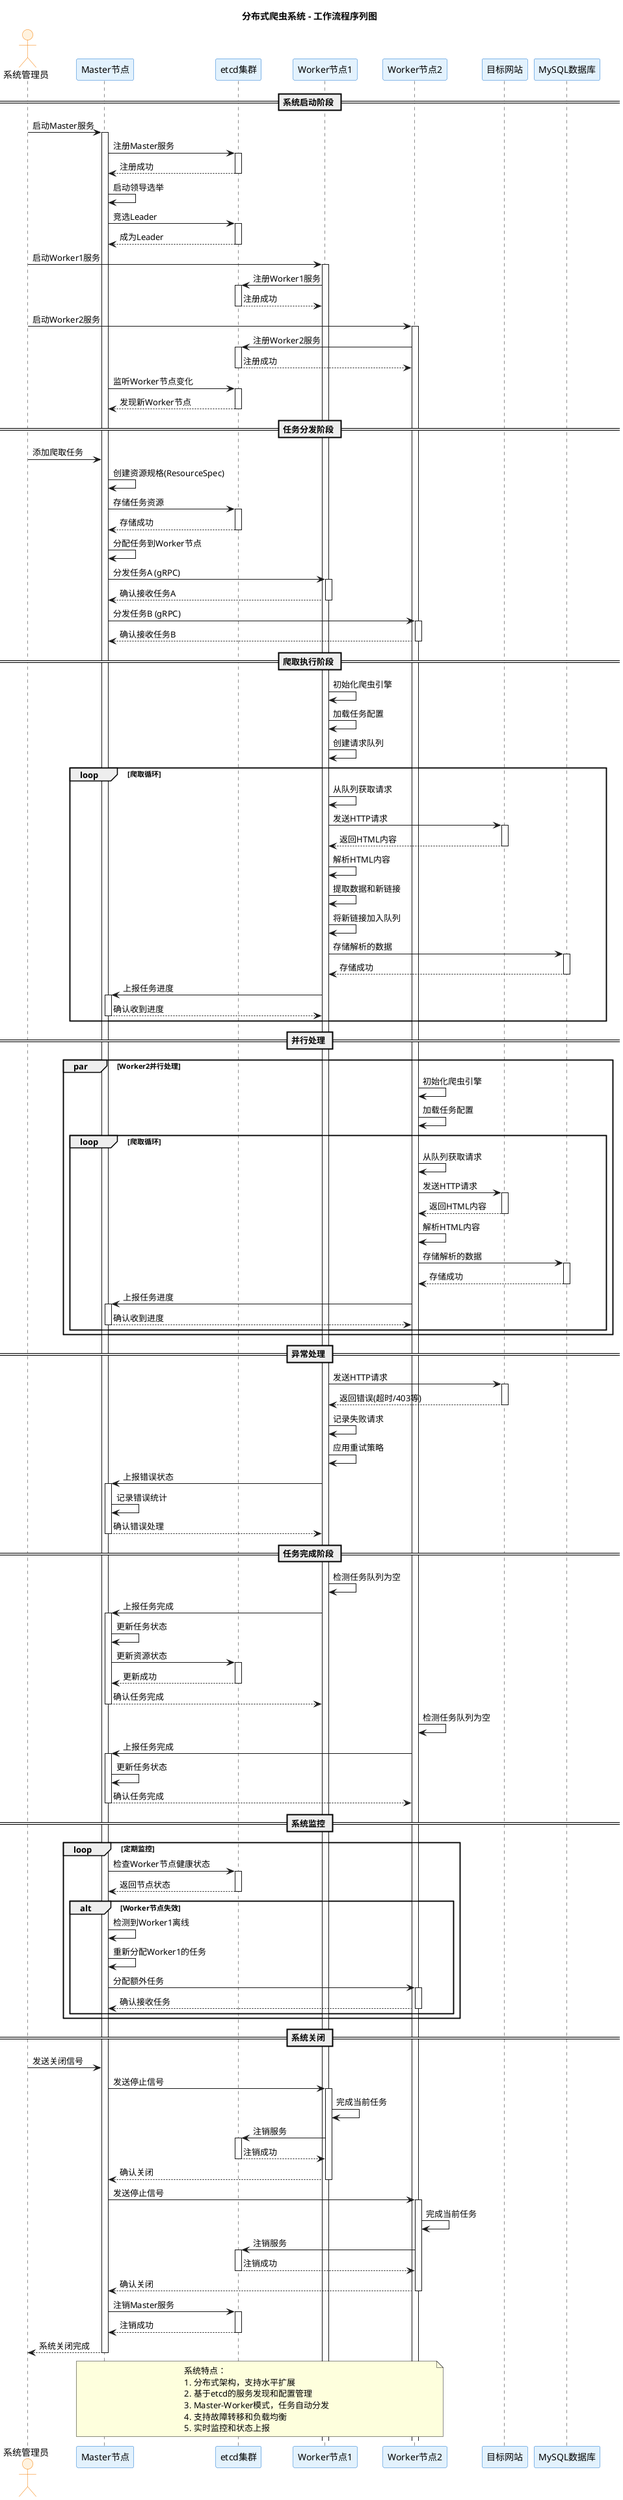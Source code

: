 @startuml 爬虫系统序列图

skinparam backgroundColor #FFFFFF
skinparam participantBackgroundColor #E3F2FD
skinparam participantBorderColor #1976D2
skinparam actorBackgroundColor #FFF3E0
skinparam actorBorderColor #F57C00

title 分布式爬虫系统 - 工作流程序列图

actor "系统管理员" as Admin
participant "Master节点" as Master
participant "etcd集群" as Etcd
participant "Worker节点1" as Worker1
participant "Worker节点2" as Worker2
participant "目标网站" as TargetSite
participant "MySQL数据库" as Database

== 系统启动阶段 ==

Admin -> Master: 启动Master服务
activate Master

Master -> Etcd: 注册Master服务
activate Etcd
Etcd --> Master: 注册成功
deactivate Etcd

Master -> Master: 启动领导选举
Master -> Etcd: 竞选Leader
activate Etcd
Etcd --> Master: 成为Leader
deactivate Etcd

Admin -> Worker1: 启动Worker1服务
activate Worker1
Worker1 -> Etcd: 注册Worker1服务
activate Etcd
Etcd --> Worker1: 注册成功
deactivate Etcd

Admin -> Worker2: 启动Worker2服务
activate Worker2
Worker2 -> Etcd: 注册Worker2服务
activate Etcd
Etcd --> Worker2: 注册成功
deactivate Etcd

Master -> Etcd: 监听Worker节点变化
activate Etcd
Etcd --> Master: 发现新Worker节点
deactivate Etcd

== 任务分发阶段 ==

Admin -> Master: 添加爬取任务
Master -> Master: 创建资源规格(ResourceSpec)
Master -> Etcd: 存储任务资源
activate Etcd
Etcd --> Master: 存储成功
deactivate Etcd

Master -> Master: 分配任务到Worker节点
Master -> Worker1: 分发任务A (gRPC)
activate Worker1
Worker1 --> Master: 确认接收任务A
deactivate Worker1

Master -> Worker2: 分发任务B (gRPC)
activate Worker2
Worker2 --> Master: 确认接收任务B
deactivate Worker2

== 爬取执行阶段 ==

Worker1 -> Worker1: 初始化爬虫引擎
Worker1 -> Worker1: 加载任务配置
Worker1 -> Worker1: 创建请求队列

loop 爬取循环
    Worker1 -> Worker1: 从队列获取请求
    Worker1 -> TargetSite: 发送HTTP请求
    activate TargetSite
    TargetSite --> Worker1: 返回HTML内容
    deactivate TargetSite
    
    Worker1 -> Worker1: 解析HTML内容
    Worker1 -> Worker1: 提取数据和新链接
    Worker1 -> Worker1: 将新链接加入队列
    
    Worker1 -> Database: 存储解析的数据
    activate Database
    Database --> Worker1: 存储成功
    deactivate Database
    
    Worker1 -> Master: 上报任务进度
    activate Master
    Master --> Worker1: 确认收到进度
    deactivate Master
end

== 并行处理 ==

par Worker2并行处理
    Worker2 -> Worker2: 初始化爬虫引擎
    Worker2 -> Worker2: 加载任务配置
    
    loop 爬取循环
        Worker2 -> Worker2: 从队列获取请求
        Worker2 -> TargetSite: 发送HTTP请求
        activate TargetSite
        TargetSite --> Worker2: 返回HTML内容
        deactivate TargetSite
        
        Worker2 -> Worker2: 解析HTML内容
        Worker2 -> Database: 存储解析的数据
        activate Database
        Database --> Worker2: 存储成功
        deactivate Database
        
        Worker2 -> Master: 上报任务进度
        activate Master
        Master --> Worker2: 确认收到进度
        deactivate Master
    end
end

== 异常处理 ==

Worker1 -> TargetSite: 发送HTTP请求
activate TargetSite
TargetSite --> Worker1: 返回错误(超时/403等)
deactivate TargetSite

Worker1 -> Worker1: 记录失败请求
Worker1 -> Worker1: 应用重试策略
Worker1 -> Master: 上报错误状态
activate Master
Master -> Master: 记录错误统计
Master --> Worker1: 确认错误处理
deactivate Master

== 任务完成阶段 ==

Worker1 -> Worker1: 检测任务队列为空
Worker1 -> Master: 上报任务完成
activate Master
Master -> Master: 更新任务状态
Master -> Etcd: 更新资源状态
activate Etcd
Etcd --> Master: 更新成功
deactivate Etcd
Master --> Worker1: 确认任务完成
deactivate Master

Worker2 -> Worker2: 检测任务队列为空
Worker2 -> Master: 上报任务完成
activate Master
Master -> Master: 更新任务状态
Master --> Worker2: 确认任务完成
deactivate Master

== 系统监控 ==

loop 定期监控
    Master -> Etcd: 检查Worker节点健康状态
    activate Etcd
    Etcd --> Master: 返回节点状态
    deactivate Etcd
    
    alt Worker节点失效
        Master -> Master: 检测到Worker1离线
        Master -> Master: 重新分配Worker1的任务
        Master -> Worker2: 分配额外任务
        activate Worker2
        Worker2 --> Master: 确认接收任务
        deactivate Worker2
    end
end

== 系统关闭 ==

Admin -> Master: 发送关闭信号
Master -> Worker1: 发送停止信号
activate Worker1
Worker1 -> Worker1: 完成当前任务
Worker1 -> Etcd: 注销服务
activate Etcd
Etcd --> Worker1: 注销成功
deactivate Etcd
Worker1 --> Master: 确认关闭
deactivate Worker1

Master -> Worker2: 发送停止信号
activate Worker2
Worker2 -> Worker2: 完成当前任务
Worker2 -> Etcd: 注销服务
activate Etcd
Etcd --> Worker2: 注销成功
deactivate Etcd
Worker2 --> Master: 确认关闭
deactivate Worker2

Master -> Etcd: 注销Master服务
activate Etcd
Etcd --> Master: 注销成功
deactivate Etcd

Master --> Admin: 系统关闭完成
deactivate Master

note over Master, Worker2
  系统特点：
  1. 分布式架构，支持水平扩展
  2. 基于etcd的服务发现和配置管理
  3. Master-Worker模式，任务自动分发
  4. 支持故障转移和负载均衡
  5. 实时监控和状态上报
end note

@enduml